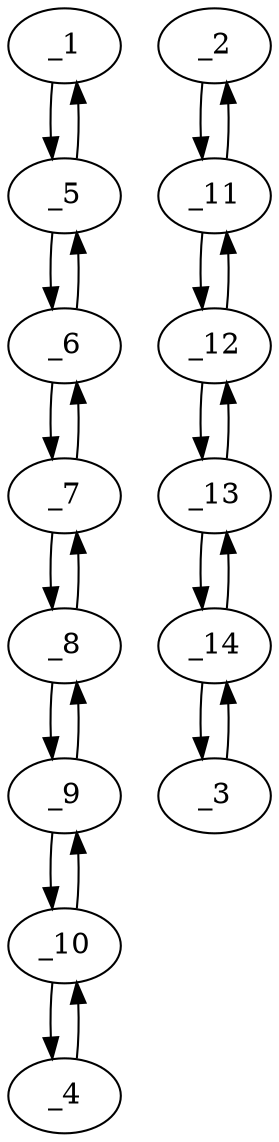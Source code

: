 digraph f1503_03 {
	_1	 [x="139.000000",
		y="73.000000"];
	_5	 [x="136.000000",
		y="87.000000"];
	_1 -> _5	 [angle="1.781890",
		orient="0.977802"];
	_2	 [x="167.000000",
		y="105.000000"];
	_11	 [x="182.000000",
		y="107.000000"];
	_2 -> _11	 [angle="0.132552",
		orient="0.132164"];
	_3	 [x="223.000000",
		y="158.000000"];
	_14	 [x="216.000000",
		y="142.000000"];
	_3 -> _14	 [angle="-1.983207",
		orient="-0.916157"];
	_4	 [x="82.000000",
		y="162.000000"];
	_10	 [x="84.000000",
		y="143.000000"];
	_4 -> _10	 [angle="-1.465919",
		orient="-0.994505"];
	_5 -> _1	 [angle="-1.359703",
		orient="-0.977802"];
	_6	 [x="116.000000",
		y="89.000000"];
	_5 -> _6	 [angle="3.041924",
		orient="0.099504"];
	_6 -> _5	 [angle="-0.099669",
		orient="-0.099504"];
	_7	 [x="104.000000",
		y="98.000000"];
	_6 -> _7	 [angle="2.498092",
		orient="0.600000"];
	_7 -> _6	 [angle="-0.643501",
		orient="-0.600000"];
	_8	 [x="95.000000",
		y="111.000000"];
	_7 -> _8	 [angle="2.176341",
		orient="0.822192"];
	_8 -> _7	 [angle="-0.965252",
		orient="-0.822192"];
	_9	 [x="91.000000",
		y="128.000000"];
	_8 -> _9	 [angle="1.801887",
		orient="0.973417"];
	_9 -> _8	 [angle="-1.339706",
		orient="-0.973417"];
	_9 -> _10	 [angle="2.007423",
		orient="0.906183"];
	_10 -> _4	 [angle="1.675673",
		orient="0.994505"];
	_10 -> _9	 [angle="-1.134169",
		orient="-0.906183"];
	_11 -> _2	 [angle="-3.009041",
		orient="-0.132164"];
	_12	 [x="197.000000",
		y="115.000000"];
	_11 -> _12	 [angle="0.489957",
		orient="0.470588"];
	_12 -> _11	 [angle="-2.651635",
		orient="-0.470588"];
	_13	 [x="207.000000",
		y="128.000000"];
	_12 -> _13	 [angle="0.915101",
		orient="0.792624"];
	_13 -> _12	 [angle="-2.226492",
		orient="-0.792624"];
	_13 -> _14	 [angle="0.999459",
		orient="0.841178"];
	_14 -> _3	 [angle="1.158386",
		orient="0.916157"];
	_14 -> _13	 [angle="-2.142134",
		orient="-0.841178"];
}

